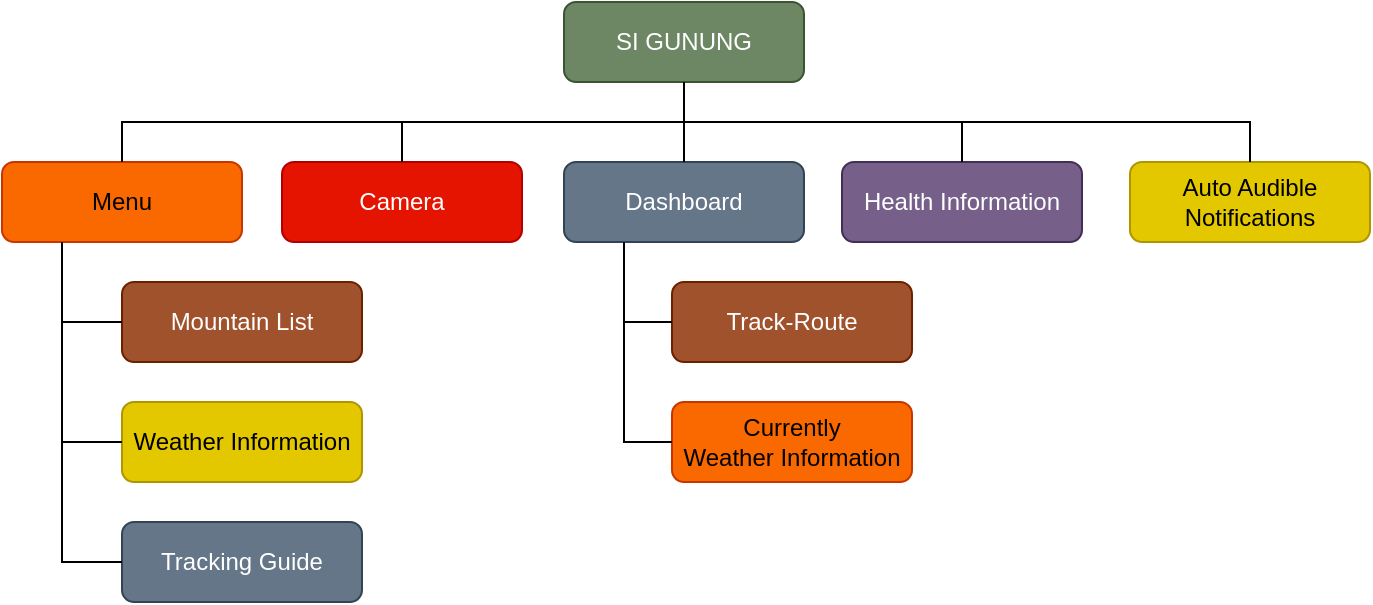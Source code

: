 <mxfile version="19.0.0" type="device" pages="2"><diagram id="IvCovob-xUOP4IUbv2-Q" name="Page-1"><mxGraphModel dx="1038" dy="641" grid="1" gridSize="10" guides="1" tooltips="1" connect="1" arrows="1" fold="1" page="1" pageScale="1" pageWidth="850" pageHeight="1100" math="0" shadow="0"><root><mxCell id="0"/><mxCell id="1" parent="0"/><mxCell id="wDFm3qlS0e7VU_YyZjVs-1" value="SI GUNUNG" style="rounded=1;whiteSpace=wrap;html=1;fillColor=#6d8764;strokeColor=#3A5431;fontColor=#ffffff;" parent="1" vertex="1"><mxGeometry x="371" y="200" width="120" height="40" as="geometry"/></mxCell><mxCell id="wDFm3qlS0e7VU_YyZjVs-2" value="Dashboard" style="rounded=1;whiteSpace=wrap;html=1;fillColor=#647687;fontColor=#ffffff;strokeColor=#314354;" parent="1" vertex="1"><mxGeometry x="371" y="280" width="120" height="40" as="geometry"/></mxCell><mxCell id="wDFm3qlS0e7VU_YyZjVs-3" value="Track-Route" style="rounded=1;whiteSpace=wrap;html=1;fillColor=#a0522d;fontColor=#ffffff;strokeColor=#6D1F00;" parent="1" vertex="1"><mxGeometry x="425" y="340" width="120" height="40" as="geometry"/></mxCell><mxCell id="wDFm3qlS0e7VU_YyZjVs-4" value="Currently&lt;br&gt;Weather Information" style="rounded=1;whiteSpace=wrap;html=1;fillColor=#fa6800;fontColor=#000000;strokeColor=#C73500;" parent="1" vertex="1"><mxGeometry x="425" y="400" width="120" height="40" as="geometry"/></mxCell><mxCell id="wDFm3qlS0e7VU_YyZjVs-5" value="Health Information" style="rounded=1;whiteSpace=wrap;html=1;fillColor=#76608a;fontColor=#ffffff;strokeColor=#432D57;" parent="1" vertex="1"><mxGeometry x="510" y="280" width="120" height="40" as="geometry"/></mxCell><mxCell id="wDFm3qlS0e7VU_YyZjVs-6" value="Camera" style="rounded=1;whiteSpace=wrap;html=1;fillColor=#e51400;fontColor=#ffffff;strokeColor=#B20000;" parent="1" vertex="1"><mxGeometry x="230" y="280" width="120" height="40" as="geometry"/></mxCell><mxCell id="wDFm3qlS0e7VU_YyZjVs-7" value="Auto Audible Notifications" style="rounded=1;whiteSpace=wrap;html=1;fillColor=#e3c800;fontColor=#000000;strokeColor=#B09500;" parent="1" vertex="1"><mxGeometry x="654" y="280" width="120" height="40" as="geometry"/></mxCell><mxCell id="wDFm3qlS0e7VU_YyZjVs-8" value="Mountain List" style="rounded=1;whiteSpace=wrap;html=1;fillColor=#a0522d;fontColor=#ffffff;strokeColor=#6D1F00;" parent="1" vertex="1"><mxGeometry x="150" y="340" width="120" height="40" as="geometry"/></mxCell><mxCell id="wDFm3qlS0e7VU_YyZjVs-9" value="Menu" style="rounded=1;whiteSpace=wrap;html=1;fillColor=#fa6800;fontColor=#000000;strokeColor=#C73500;" parent="1" vertex="1"><mxGeometry x="90" y="280" width="120" height="40" as="geometry"/></mxCell><mxCell id="wDFm3qlS0e7VU_YyZjVs-10" value="Tracking Guide" style="rounded=1;whiteSpace=wrap;html=1;fillColor=#647687;fontColor=#ffffff;strokeColor=#314354;" parent="1" vertex="1"><mxGeometry x="150" y="460" width="120" height="40" as="geometry"/></mxCell><mxCell id="wDFm3qlS0e7VU_YyZjVs-11" value="Weather Information" style="rounded=1;whiteSpace=wrap;html=1;fillColor=#e3c800;fontColor=#000000;strokeColor=#B09500;" parent="1" vertex="1"><mxGeometry x="150" y="400" width="120" height="40" as="geometry"/></mxCell><mxCell id="wDFm3qlS0e7VU_YyZjVs-12" value="" style="endArrow=none;html=1;rounded=0;exitX=0.5;exitY=0;exitDx=0;exitDy=0;entryX=0.5;entryY=1;entryDx=0;entryDy=0;" parent="1" source="wDFm3qlS0e7VU_YyZjVs-9" target="wDFm3qlS0e7VU_YyZjVs-1" edge="1"><mxGeometry width="50" height="50" relative="1" as="geometry"><mxPoint x="260" y="250" as="sourcePoint"/><mxPoint x="310" y="200" as="targetPoint"/><Array as="points"><mxPoint x="150" y="260"/><mxPoint x="431" y="260"/></Array></mxGeometry></mxCell><mxCell id="wDFm3qlS0e7VU_YyZjVs-13" value="" style="endArrow=none;html=1;rounded=0;entryX=0.5;entryY=0;entryDx=0;entryDy=0;exitX=0.5;exitY=1;exitDx=0;exitDy=0;" parent="1" source="wDFm3qlS0e7VU_YyZjVs-1" target="wDFm3qlS0e7VU_YyZjVs-7" edge="1"><mxGeometry width="50" height="50" relative="1" as="geometry"><mxPoint x="550" y="280" as="sourcePoint"/><mxPoint x="600" y="230" as="targetPoint"/><Array as="points"><mxPoint x="431" y="260"/><mxPoint x="714" y="260"/></Array></mxGeometry></mxCell><mxCell id="wDFm3qlS0e7VU_YyZjVs-15" value="" style="endArrow=none;html=1;rounded=0;exitX=0.5;exitY=0;exitDx=0;exitDy=0;" parent="1" source="wDFm3qlS0e7VU_YyZjVs-6" edge="1"><mxGeometry width="50" height="50" relative="1" as="geometry"><mxPoint x="270" y="230" as="sourcePoint"/><mxPoint x="290" y="260" as="targetPoint"/></mxGeometry></mxCell><mxCell id="wDFm3qlS0e7VU_YyZjVs-16" value="" style="endArrow=none;html=1;rounded=0;exitX=0.5;exitY=0;exitDx=0;exitDy=0;" parent="1" source="wDFm3qlS0e7VU_YyZjVs-5" edge="1"><mxGeometry width="50" height="50" relative="1" as="geometry"><mxPoint x="570" y="250" as="sourcePoint"/><mxPoint x="570" y="260" as="targetPoint"/></mxGeometry></mxCell><mxCell id="wDFm3qlS0e7VU_YyZjVs-17" value="" style="endArrow=none;html=1;rounded=0;exitX=0.5;exitY=0;exitDx=0;exitDy=0;entryX=0.5;entryY=1;entryDx=0;entryDy=0;" parent="1" source="wDFm3qlS0e7VU_YyZjVs-2" target="wDFm3qlS0e7VU_YyZjVs-1" edge="1"><mxGeometry width="50" height="50" relative="1" as="geometry"><mxPoint x="510" y="210" as="sourcePoint"/><mxPoint x="560" y="160" as="targetPoint"/></mxGeometry></mxCell><mxCell id="wDFm3qlS0e7VU_YyZjVs-18" value="" style="endArrow=none;html=1;rounded=0;entryX=0.25;entryY=1;entryDx=0;entryDy=0;exitX=0;exitY=0.5;exitDx=0;exitDy=0;" parent="1" source="wDFm3qlS0e7VU_YyZjVs-3" target="wDFm3qlS0e7VU_YyZjVs-2" edge="1"><mxGeometry width="50" height="50" relative="1" as="geometry"><mxPoint x="340" y="390" as="sourcePoint"/><mxPoint x="390" y="340" as="targetPoint"/><Array as="points"><mxPoint x="401" y="360"/></Array></mxGeometry></mxCell><mxCell id="wDFm3qlS0e7VU_YyZjVs-19" value="" style="endArrow=none;html=1;rounded=0;entryX=0;entryY=0.5;entryDx=0;entryDy=0;" parent="1" target="wDFm3qlS0e7VU_YyZjVs-4" edge="1"><mxGeometry width="50" height="50" relative="1" as="geometry"><mxPoint x="401" y="360" as="sourcePoint"/><mxPoint x="370" y="370" as="targetPoint"/><Array as="points"><mxPoint x="401" y="420"/></Array></mxGeometry></mxCell><mxCell id="wDFm3qlS0e7VU_YyZjVs-20" value="" style="endArrow=none;html=1;rounded=0;entryX=0.25;entryY=1;entryDx=0;entryDy=0;exitX=0;exitY=0.5;exitDx=0;exitDy=0;" parent="1" source="wDFm3qlS0e7VU_YyZjVs-8" target="wDFm3qlS0e7VU_YyZjVs-9" edge="1"><mxGeometry width="50" height="50" relative="1" as="geometry"><mxPoint x="100" y="420" as="sourcePoint"/><mxPoint x="150" y="370" as="targetPoint"/><Array as="points"><mxPoint x="120" y="360"/></Array></mxGeometry></mxCell><mxCell id="wDFm3qlS0e7VU_YyZjVs-21" value="" style="endArrow=none;html=1;rounded=0;entryX=0;entryY=0.5;entryDx=0;entryDy=0;" parent="1" target="wDFm3qlS0e7VU_YyZjVs-11" edge="1"><mxGeometry width="50" height="50" relative="1" as="geometry"><mxPoint x="120" y="360" as="sourcePoint"/><mxPoint x="140" y="390" as="targetPoint"/><Array as="points"><mxPoint x="120" y="420"/></Array></mxGeometry></mxCell><mxCell id="wDFm3qlS0e7VU_YyZjVs-22" value="" style="endArrow=none;html=1;rounded=0;entryX=0;entryY=0.5;entryDx=0;entryDy=0;" parent="1" target="wDFm3qlS0e7VU_YyZjVs-10" edge="1"><mxGeometry width="50" height="50" relative="1" as="geometry"><mxPoint x="120" y="420" as="sourcePoint"/><mxPoint x="140" y="460" as="targetPoint"/><Array as="points"><mxPoint x="120" y="480"/></Array></mxGeometry></mxCell></root></mxGraphModel></diagram><diagram id="gDK8Ch2GSvGMeLvrXZAG" name="Page-2"><mxGraphModel dx="1038" dy="641" grid="1" gridSize="10" guides="1" tooltips="1" connect="1" arrows="1" fold="1" page="1" pageScale="1" pageWidth="850" pageHeight="1100" math="0" shadow="0"><root><mxCell id="0"/><mxCell id="1" parent="0"/><mxCell id="tqIa_KIhEkYq2T3t_VC7-11" style="edgeStyle=orthogonalEdgeStyle;rounded=0;orthogonalLoop=1;jettySize=auto;html=1;exitX=0.5;exitY=1;exitDx=0;exitDy=0;entryX=0.5;entryY=0;entryDx=0;entryDy=0;" parent="1" source="tqIa_KIhEkYq2T3t_VC7-1" target="tqIa_KIhEkYq2T3t_VC7-2" edge="1"><mxGeometry relative="1" as="geometry"/></mxCell><mxCell id="tqIa_KIhEkYq2T3t_VC7-1" value="Start" style="ellipse;whiteSpace=wrap;html=1;" parent="1" vertex="1"><mxGeometry x="50" y="255" width="80" height="40" as="geometry"/></mxCell><mxCell id="tqIa_KIhEkYq2T3t_VC7-12" style="edgeStyle=orthogonalEdgeStyle;rounded=0;orthogonalLoop=1;jettySize=auto;html=1;exitX=0.5;exitY=1;exitDx=0;exitDy=0;" parent="1" source="tqIa_KIhEkYq2T3t_VC7-2" target="tqIa_KIhEkYq2T3t_VC7-3" edge="1"><mxGeometry relative="1" as="geometry"/></mxCell><mxCell id="tqIa_KIhEkYq2T3t_VC7-2" value="Pengumpulan&lt;br&gt;Data" style="rounded=0;whiteSpace=wrap;html=1;" parent="1" vertex="1"><mxGeometry x="30" y="315" width="120" height="40" as="geometry"/></mxCell><mxCell id="tqIa_KIhEkYq2T3t_VC7-13" style="edgeStyle=orthogonalEdgeStyle;rounded=0;orthogonalLoop=1;jettySize=auto;html=1;exitX=1;exitY=0.5;exitDx=0;exitDy=0;entryX=0;entryY=0.5;entryDx=0;entryDy=0;" parent="1" source="tqIa_KIhEkYq2T3t_VC7-3" target="tqIa_KIhEkYq2T3t_VC7-9" edge="1"><mxGeometry relative="1" as="geometry"/></mxCell><mxCell id="tqIa_KIhEkYq2T3t_VC7-3" value="Menampilkan&lt;br&gt;Data" style="rounded=0;whiteSpace=wrap;html=1;" parent="1" vertex="1"><mxGeometry x="30" y="375" width="120" height="40" as="geometry"/></mxCell><mxCell id="tqIa_KIhEkYq2T3t_VC7-45" style="edgeStyle=orthogonalEdgeStyle;rounded=0;orthogonalLoop=1;jettySize=auto;html=1;exitX=0.5;exitY=1;exitDx=0;exitDy=0;entryX=0.5;entryY=0;entryDx=0;entryDy=0;" parent="1" source="tqIa_KIhEkYq2T3t_VC7-4" target="tqIa_KIhEkYq2T3t_VC7-5" edge="1"><mxGeometry relative="1" as="geometry"/></mxCell><mxCell id="tqIa_KIhEkYq2T3t_VC7-4" value="Remove&lt;br&gt;Punctuation" style="rounded=0;whiteSpace=wrap;html=1;" parent="1" vertex="1"><mxGeometry x="250" y="265" width="120" height="40" as="geometry"/></mxCell><mxCell id="tqIa_KIhEkYq2T3t_VC7-46" style="edgeStyle=orthogonalEdgeStyle;rounded=0;orthogonalLoop=1;jettySize=auto;html=1;exitX=0.5;exitY=1;exitDx=0;exitDy=0;entryX=0.5;entryY=0;entryDx=0;entryDy=0;" parent="1" source="tqIa_KIhEkYq2T3t_VC7-5" target="tqIa_KIhEkYq2T3t_VC7-6" edge="1"><mxGeometry relative="1" as="geometry"/></mxCell><mxCell id="tqIa_KIhEkYq2T3t_VC7-5" value="Case Folding" style="rounded=0;whiteSpace=wrap;html=1;" parent="1" vertex="1"><mxGeometry x="250" y="325" width="120" height="40" as="geometry"/></mxCell><mxCell id="tqIa_KIhEkYq2T3t_VC7-47" style="edgeStyle=orthogonalEdgeStyle;rounded=0;orthogonalLoop=1;jettySize=auto;html=1;exitX=0.5;exitY=1;exitDx=0;exitDy=0;entryX=0.5;entryY=0;entryDx=0;entryDy=0;" parent="1" source="tqIa_KIhEkYq2T3t_VC7-6" target="tqIa_KIhEkYq2T3t_VC7-7" edge="1"><mxGeometry relative="1" as="geometry"/></mxCell><mxCell id="tqIa_KIhEkYq2T3t_VC7-6" value="Tokenizing" style="rounded=0;whiteSpace=wrap;html=1;" parent="1" vertex="1"><mxGeometry x="250" y="385" width="120" height="40" as="geometry"/></mxCell><mxCell id="tqIa_KIhEkYq2T3t_VC7-48" style="edgeStyle=orthogonalEdgeStyle;rounded=0;orthogonalLoop=1;jettySize=auto;html=1;exitX=0.5;exitY=1;exitDx=0;exitDy=0;entryX=0.5;entryY=0;entryDx=0;entryDy=0;" parent="1" source="tqIa_KIhEkYq2T3t_VC7-7" target="tqIa_KIhEkYq2T3t_VC7-8" edge="1"><mxGeometry relative="1" as="geometry"/></mxCell><mxCell id="tqIa_KIhEkYq2T3t_VC7-7" value="Stopword&lt;br&gt;Removing" style="rounded=0;whiteSpace=wrap;html=1;" parent="1" vertex="1"><mxGeometry x="250" y="445" width="120" height="40" as="geometry"/></mxCell><mxCell id="tqIa_KIhEkYq2T3t_VC7-8" value="Stemming" style="rounded=0;whiteSpace=wrap;html=1;" parent="1" vertex="1"><mxGeometry x="250" y="505" width="120" height="40" as="geometry"/></mxCell><mxCell id="tqIa_KIhEkYq2T3t_VC7-21" style="edgeStyle=orthogonalEdgeStyle;rounded=0;orthogonalLoop=1;jettySize=auto;html=1;exitX=1;exitY=0.5;exitDx=0;exitDy=0;entryX=0;entryY=0.5;entryDx=0;entryDy=0;" parent="1" source="tqIa_KIhEkYq2T3t_VC7-9" target="tqIa_KIhEkYq2T3t_VC7-15" edge="1"><mxGeometry relative="1" as="geometry"/></mxCell><mxCell id="tqIa_KIhEkYq2T3t_VC7-9" value="" style="rounded=0;whiteSpace=wrap;html=1;fillColor=none;dashed=1;" parent="1" vertex="1"><mxGeometry x="195" y="210" width="225" height="370" as="geometry"/></mxCell><mxCell id="tqIa_KIhEkYq2T3t_VC7-14" value="Preprocessing Text" style="text;html=1;strokeColor=none;fillColor=none;align=center;verticalAlign=middle;whiteSpace=wrap;rounded=0;dashed=1;" parent="1" vertex="1"><mxGeometry x="247.5" y="219" width="120" height="30" as="geometry"/></mxCell><mxCell id="tqIa_KIhEkYq2T3t_VC7-24" style="edgeStyle=orthogonalEdgeStyle;rounded=0;orthogonalLoop=1;jettySize=auto;html=1;exitX=0.5;exitY=1;exitDx=0;exitDy=0;entryX=0.5;entryY=0;entryDx=0;entryDy=0;" parent="1" source="tqIa_KIhEkYq2T3t_VC7-15" target="tqIa_KIhEkYq2T3t_VC7-16" edge="1"><mxGeometry relative="1" as="geometry"/></mxCell><mxCell id="tqIa_KIhEkYq2T3t_VC7-15" value="Feature Extraction" style="rounded=0;whiteSpace=wrap;html=1;" parent="1" vertex="1"><mxGeometry x="470" y="265" width="140" height="40" as="geometry"/></mxCell><mxCell id="tqIa_KIhEkYq2T3t_VC7-25" style="edgeStyle=orthogonalEdgeStyle;rounded=0;orthogonalLoop=1;jettySize=auto;html=1;exitX=0.5;exitY=1;exitDx=0;exitDy=0;" parent="1" source="tqIa_KIhEkYq2T3t_VC7-16" target="tqIa_KIhEkYq2T3t_VC7-17" edge="1"><mxGeometry relative="1" as="geometry"/></mxCell><mxCell id="tqIa_KIhEkYq2T3t_VC7-16" value="Menentukan Jumlah&lt;br&gt;Cluster (k)" style="rounded=0;whiteSpace=wrap;html=1;" parent="1" vertex="1"><mxGeometry x="470" y="325" width="140" height="40" as="geometry"/></mxCell><mxCell id="tqIa_KIhEkYq2T3t_VC7-26" style="edgeStyle=orthogonalEdgeStyle;rounded=0;orthogonalLoop=1;jettySize=auto;html=1;exitX=0.5;exitY=1;exitDx=0;exitDy=0;entryX=0.5;entryY=0;entryDx=0;entryDy=0;" parent="1" source="tqIa_KIhEkYq2T3t_VC7-17" edge="1"><mxGeometry relative="1" as="geometry"><mxPoint x="540" y="445" as="targetPoint"/></mxGeometry></mxCell><mxCell id="tqIa_KIhEkYq2T3t_VC7-17" value="K-Means Clustering" style="rounded=0;whiteSpace=wrap;html=1;" parent="1" vertex="1"><mxGeometry x="470" y="385" width="140" height="40" as="geometry"/></mxCell><mxCell id="tqIa_KIhEkYq2T3t_VC7-36" style="edgeStyle=orthogonalEdgeStyle;rounded=0;orthogonalLoop=1;jettySize=auto;html=1;exitX=0.5;exitY=1;exitDx=0;exitDy=0;entryX=0.5;entryY=0;entryDx=0;entryDy=0;" parent="1" target="tqIa_KIhEkYq2T3t_VC7-35" edge="1"><mxGeometry relative="1" as="geometry"><mxPoint x="540" y="485" as="sourcePoint"/></mxGeometry></mxCell><mxCell id="tqIa_KIhEkYq2T3t_VC7-38" style="edgeStyle=orthogonalEdgeStyle;rounded=0;orthogonalLoop=1;jettySize=auto;html=1;exitX=0.5;exitY=1;exitDx=0;exitDy=0;" parent="1" source="tqIa_KIhEkYq2T3t_VC7-19" target="tqIa_KIhEkYq2T3t_VC7-27" edge="1"><mxGeometry relative="1" as="geometry"/></mxCell><mxCell id="tqIa_KIhEkYq2T3t_VC7-19" value="Muat Trained Model" style="rounded=0;whiteSpace=wrap;html=1;" parent="1" vertex="1"><mxGeometry x="680" y="255" width="140" height="40" as="geometry"/></mxCell><mxCell id="tqIa_KIhEkYq2T3t_VC7-39" style="edgeStyle=orthogonalEdgeStyle;rounded=0;orthogonalLoop=1;jettySize=auto;html=1;exitX=0.5;exitY=1;exitDx=0;exitDy=0;entryX=0.5;entryY=0;entryDx=0;entryDy=0;" parent="1" source="tqIa_KIhEkYq2T3t_VC7-27" target="tqIa_KIhEkYq2T3t_VC7-29" edge="1"><mxGeometry relative="1" as="geometry"/></mxCell><mxCell id="tqIa_KIhEkYq2T3t_VC7-27" value="Input ulasan" style="shape=parallelogram;perimeter=parallelogramPerimeter;whiteSpace=wrap;html=1;fixedSize=1;fillColor=default;" parent="1" vertex="1"><mxGeometry x="690" y="320" width="120" height="35" as="geometry"/></mxCell><mxCell id="tqIa_KIhEkYq2T3t_VC7-37" style="edgeStyle=orthogonalEdgeStyle;rounded=0;orthogonalLoop=1;jettySize=auto;html=1;exitX=0.5;exitY=1;exitDx=0;exitDy=0;" parent="1" source="tqIa_KIhEkYq2T3t_VC7-28" target="tqIa_KIhEkYq2T3t_VC7-19" edge="1"><mxGeometry relative="1" as="geometry"/></mxCell><mxCell id="tqIa_KIhEkYq2T3t_VC7-28" value="Start" style="ellipse;whiteSpace=wrap;html=1;" parent="1" vertex="1"><mxGeometry x="710" y="190" width="80" height="40" as="geometry"/></mxCell><mxCell id="tqIa_KIhEkYq2T3t_VC7-40" style="edgeStyle=orthogonalEdgeStyle;rounded=0;orthogonalLoop=1;jettySize=auto;html=1;exitX=0.5;exitY=1;exitDx=0;exitDy=0;entryX=0.5;entryY=0;entryDx=0;entryDy=0;" parent="1" source="tqIa_KIhEkYq2T3t_VC7-29" target="tqIa_KIhEkYq2T3t_VC7-30" edge="1"><mxGeometry relative="1" as="geometry"/></mxCell><mxCell id="tqIa_KIhEkYq2T3t_VC7-29" value="Preprocessing Text" style="rounded=0;whiteSpace=wrap;html=1;" parent="1" vertex="1"><mxGeometry x="680" y="375" width="140" height="40" as="geometry"/></mxCell><mxCell id="tqIa_KIhEkYq2T3t_VC7-41" style="edgeStyle=orthogonalEdgeStyle;rounded=0;orthogonalLoop=1;jettySize=auto;html=1;exitX=0.5;exitY=1;exitDx=0;exitDy=0;entryX=0.5;entryY=0;entryDx=0;entryDy=0;" parent="1" source="tqIa_KIhEkYq2T3t_VC7-30" target="tqIa_KIhEkYq2T3t_VC7-31" edge="1"><mxGeometry relative="1" as="geometry"/></mxCell><mxCell id="tqIa_KIhEkYq2T3t_VC7-30" value="Menghitung Vektor&lt;br&gt;Kalimat" style="rounded=0;whiteSpace=wrap;html=1;" parent="1" vertex="1"><mxGeometry x="680" y="435" width="140" height="40" as="geometry"/></mxCell><mxCell id="tqIa_KIhEkYq2T3t_VC7-42" style="edgeStyle=orthogonalEdgeStyle;rounded=0;orthogonalLoop=1;jettySize=auto;html=1;exitX=0.5;exitY=1;exitDx=0;exitDy=0;entryX=0.5;entryY=0;entryDx=0;entryDy=0;" parent="1" source="tqIa_KIhEkYq2T3t_VC7-31" target="tqIa_KIhEkYq2T3t_VC7-32" edge="1"><mxGeometry relative="1" as="geometry"/></mxCell><mxCell id="tqIa_KIhEkYq2T3t_VC7-31" value="Prediksi Label Cluster" style="rounded=0;whiteSpace=wrap;html=1;" parent="1" vertex="1"><mxGeometry x="680" y="495" width="140" height="40" as="geometry"/></mxCell><mxCell id="tqIa_KIhEkYq2T3t_VC7-43" style="edgeStyle=orthogonalEdgeStyle;rounded=0;orthogonalLoop=1;jettySize=auto;html=1;exitX=0.5;exitY=1;exitDx=0;exitDy=0;entryX=0.5;entryY=0;entryDx=0;entryDy=0;" parent="1" source="tqIa_KIhEkYq2T3t_VC7-32" target="tqIa_KIhEkYq2T3t_VC7-33" edge="1"><mxGeometry relative="1" as="geometry"/></mxCell><mxCell id="tqIa_KIhEkYq2T3t_VC7-32" value="Pemetaan Label ke&lt;br&gt;Kelas Sentimen" style="rounded=0;whiteSpace=wrap;html=1;" parent="1" vertex="1"><mxGeometry x="680" y="560" width="140" height="40" as="geometry"/></mxCell><mxCell id="tqIa_KIhEkYq2T3t_VC7-44" style="edgeStyle=orthogonalEdgeStyle;rounded=0;orthogonalLoop=1;jettySize=auto;html=1;exitX=0.5;exitY=1;exitDx=0;exitDy=0;entryX=0.5;entryY=0;entryDx=0;entryDy=0;" parent="1" source="tqIa_KIhEkYq2T3t_VC7-33" target="tqIa_KIhEkYq2T3t_VC7-34" edge="1"><mxGeometry relative="1" as="geometry"/></mxCell><mxCell id="tqIa_KIhEkYq2T3t_VC7-33" value="Output Hasil&lt;br&gt;Cluster" style="shape=parallelogram;perimeter=parallelogramPerimeter;whiteSpace=wrap;html=1;fixedSize=1;fillColor=default;" parent="1" vertex="1"><mxGeometry x="690" y="630" width="120" height="40" as="geometry"/></mxCell><mxCell id="tqIa_KIhEkYq2T3t_VC7-34" value="End" style="ellipse;whiteSpace=wrap;html=1;" parent="1" vertex="1"><mxGeometry x="710" y="700" width="80" height="40" as="geometry"/></mxCell><mxCell id="tqIa_KIhEkYq2T3t_VC7-35" value="End" style="ellipse;whiteSpace=wrap;html=1;" parent="1" vertex="1"><mxGeometry x="500" y="505" width="80" height="40" as="geometry"/></mxCell><mxCell id="QWME7KXbDPcf1H_SMnbi-1" value="Hasil&lt;br&gt;Cluster" style="shape=parallelogram;perimeter=parallelogramPerimeter;whiteSpace=wrap;html=1;fixedSize=1;fillColor=default;" vertex="1" parent="1"><mxGeometry x="480" y="445" width="120" height="40" as="geometry"/></mxCell></root></mxGraphModel></diagram></mxfile>